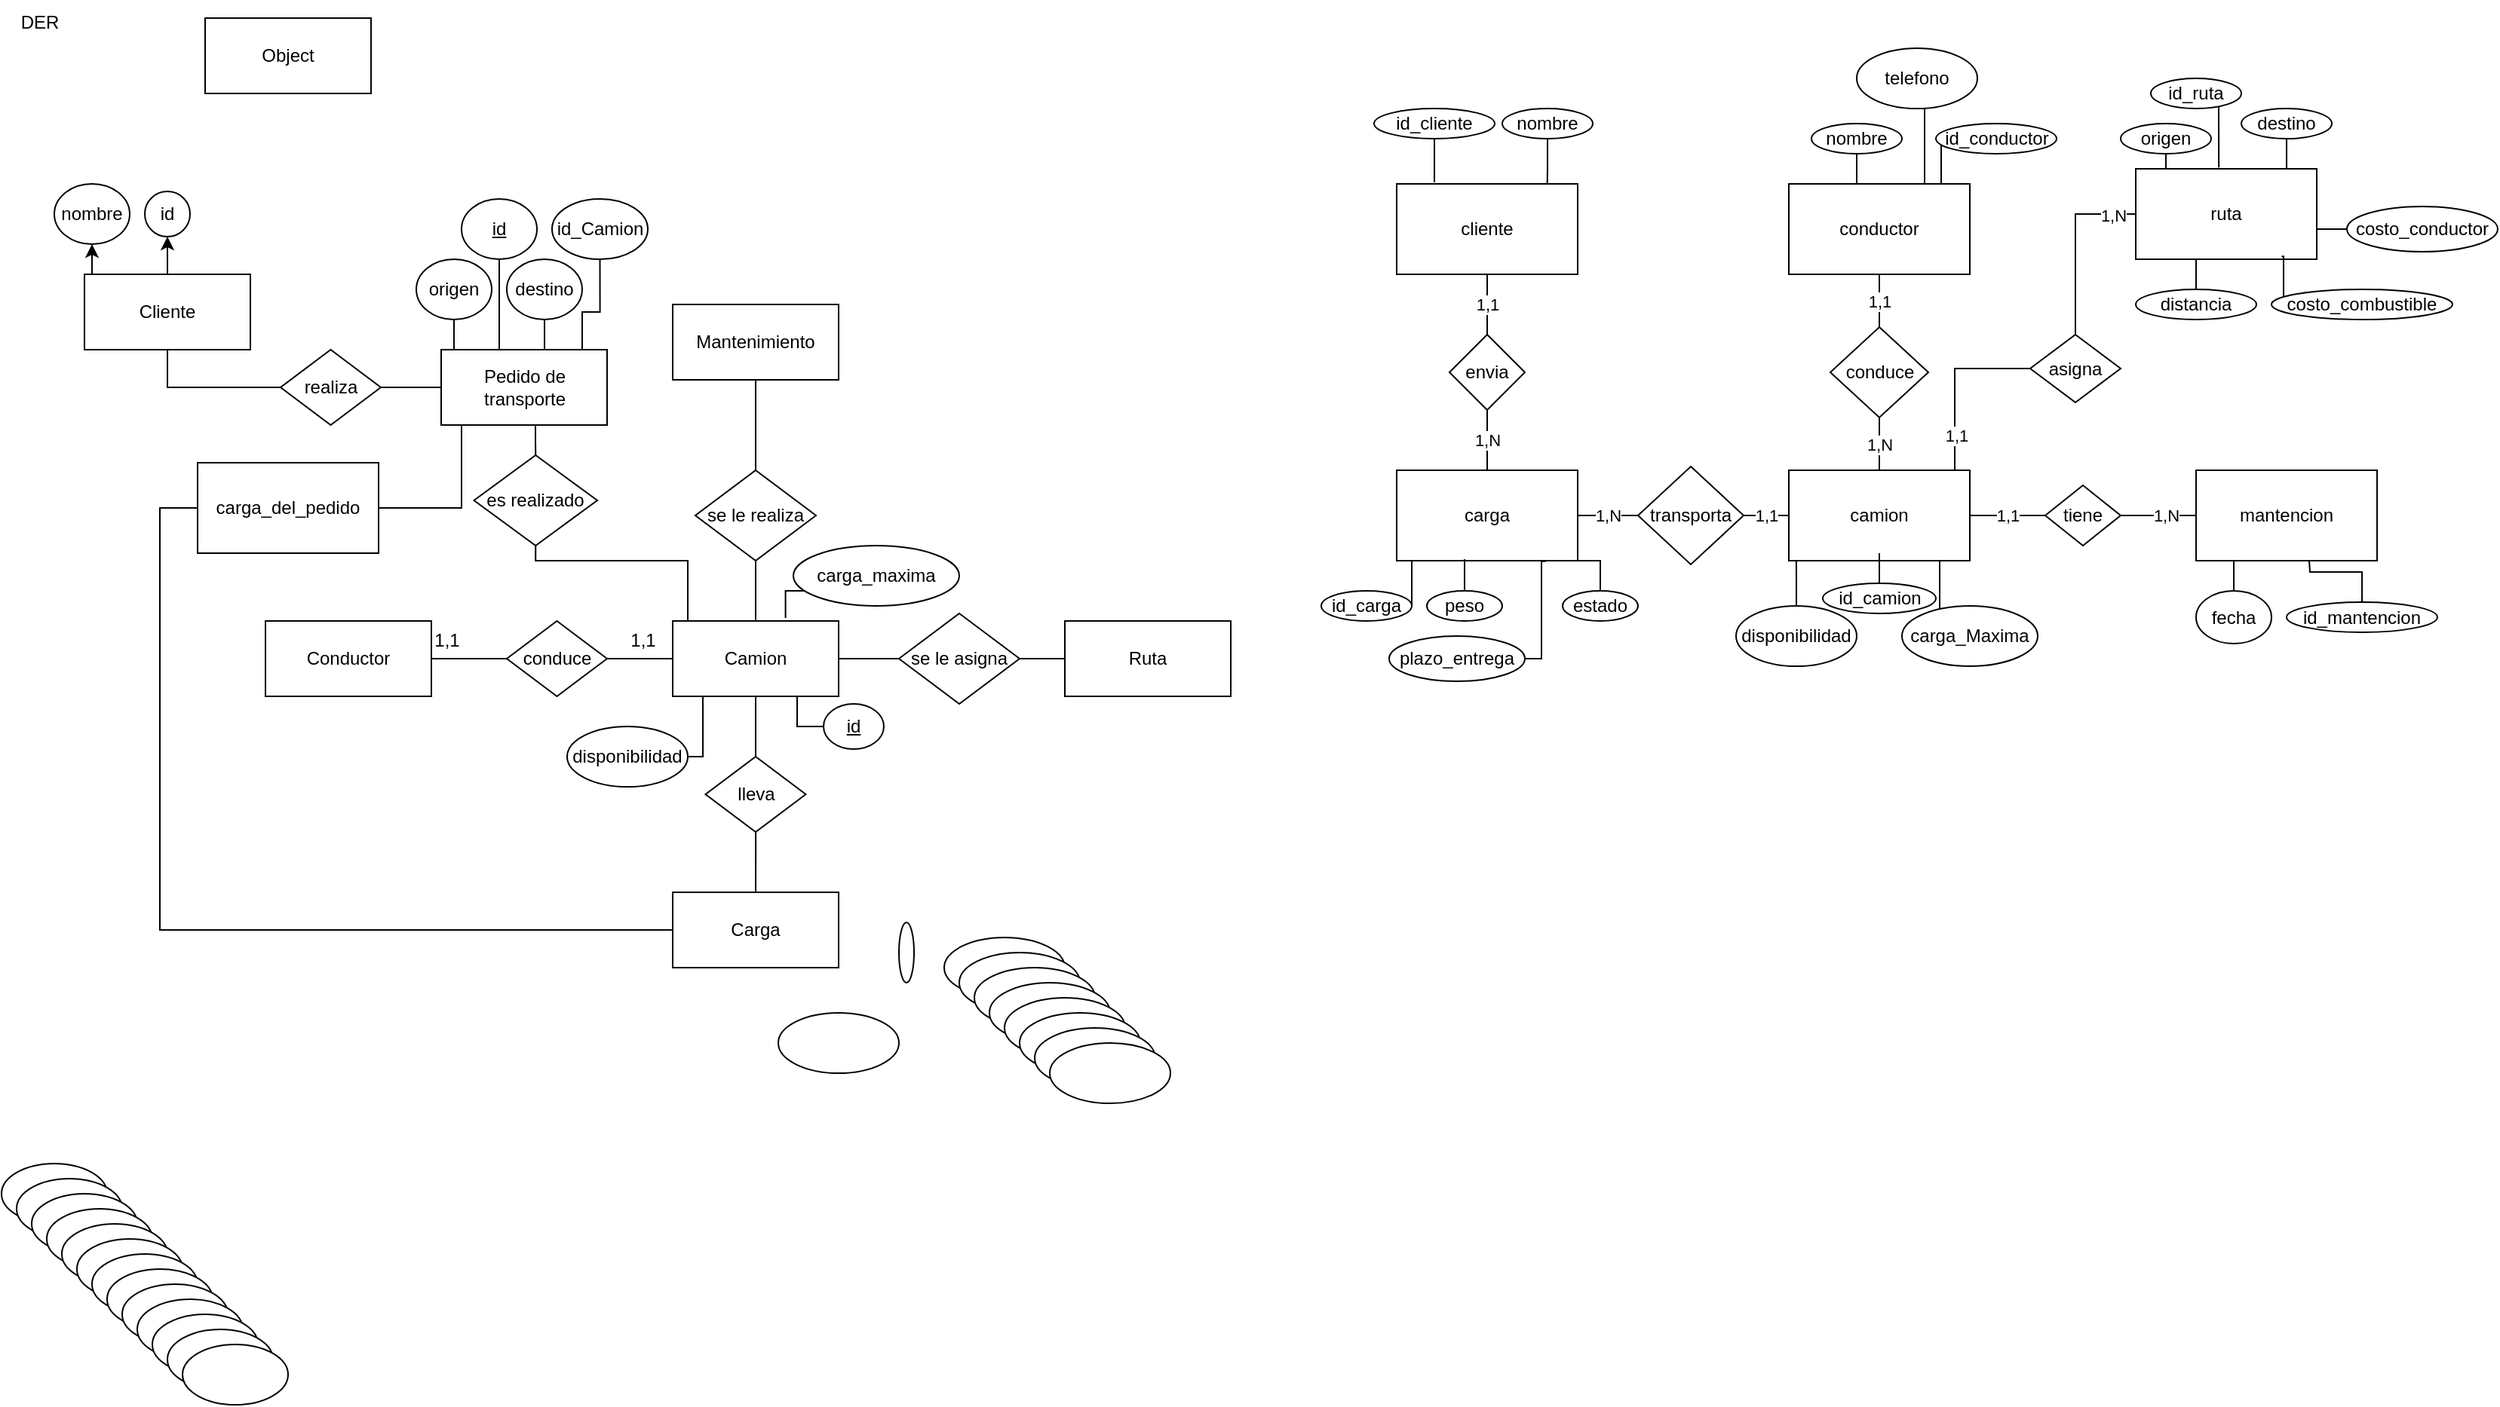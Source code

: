<mxfile version="21.2.3" type="device" pages="2">
  <diagram name="DER" id="ckhmwO_yFgzI3L8v9k4U">
    <mxGraphModel dx="841" dy="468" grid="0" gridSize="10" guides="1" tooltips="1" connect="1" arrows="1" fold="1" page="0" pageScale="1" pageWidth="827" pageHeight="1169" background="none" math="0" shadow="0">
      <root>
        <mxCell id="0" />
        <mxCell id="1" parent="0" />
        <mxCell id="BNZzz1rlV_T0hLlSipQ5-1" value="DER" style="text;html=1;align=center;verticalAlign=middle;resizable=0;points=[];autosize=1;strokeColor=none;fillColor=none;" vertex="1" parent="1">
          <mxGeometry x="25" y="8" width="50" height="30" as="geometry" />
        </mxCell>
        <mxCell id="BNZzz1rlV_T0hLlSipQ5-29" style="edgeStyle=orthogonalEdgeStyle;rounded=0;orthogonalLoop=1;jettySize=auto;html=1;entryX=0;entryY=0.5;entryDx=0;entryDy=0;endArrow=none;endFill=0;" edge="1" parent="1" source="BNZzz1rlV_T0hLlSipQ5-2" target="BNZzz1rlV_T0hLlSipQ5-26">
          <mxGeometry relative="1" as="geometry">
            <Array as="points">
              <mxPoint x="135" y="265" />
            </Array>
          </mxGeometry>
        </mxCell>
        <mxCell id="BNZzz1rlV_T0hLlSipQ5-46" style="edgeStyle=orthogonalEdgeStyle;rounded=0;orthogonalLoop=1;jettySize=auto;html=1;exitX=0;exitY=0;exitDx=0;exitDy=0;entryX=0.5;entryY=1;entryDx=0;entryDy=0;" edge="1" parent="1" source="BNZzz1rlV_T0hLlSipQ5-2" target="BNZzz1rlV_T0hLlSipQ5-44">
          <mxGeometry relative="1" as="geometry" />
        </mxCell>
        <mxCell id="BNZzz1rlV_T0hLlSipQ5-47" style="edgeStyle=orthogonalEdgeStyle;rounded=0;orthogonalLoop=1;jettySize=auto;html=1;entryX=0.5;entryY=1;entryDx=0;entryDy=0;" edge="1" parent="1" source="BNZzz1rlV_T0hLlSipQ5-2" target="BNZzz1rlV_T0hLlSipQ5-45">
          <mxGeometry relative="1" as="geometry" />
        </mxCell>
        <mxCell id="BNZzz1rlV_T0hLlSipQ5-2" value="Cliente" style="html=1;whiteSpace=wrap;" vertex="1" parent="1">
          <mxGeometry x="80" y="190" width="110" height="50" as="geometry" />
        </mxCell>
        <mxCell id="BNZzz1rlV_T0hLlSipQ5-3" value="Object" style="html=1;whiteSpace=wrap;" vertex="1" parent="1">
          <mxGeometry x="160" y="20" width="110" height="50" as="geometry" />
        </mxCell>
        <mxCell id="BNZzz1rlV_T0hLlSipQ5-15" style="edgeStyle=orthogonalEdgeStyle;rounded=0;orthogonalLoop=1;jettySize=auto;html=1;entryX=0.5;entryY=0;entryDx=0;entryDy=0;endArrow=none;endFill=0;" edge="1" parent="1" source="BNZzz1rlV_T0hLlSipQ5-4" target="BNZzz1rlV_T0hLlSipQ5-14">
          <mxGeometry relative="1" as="geometry" />
        </mxCell>
        <mxCell id="BNZzz1rlV_T0hLlSipQ5-18" style="edgeStyle=orthogonalEdgeStyle;rounded=0;orthogonalLoop=1;jettySize=auto;html=1;entryX=0;entryY=0.5;entryDx=0;entryDy=0;endArrow=none;endFill=0;" edge="1" parent="1" source="BNZzz1rlV_T0hLlSipQ5-4" target="BNZzz1rlV_T0hLlSipQ5-17">
          <mxGeometry relative="1" as="geometry" />
        </mxCell>
        <mxCell id="BNZzz1rlV_T0hLlSipQ5-22" style="edgeStyle=orthogonalEdgeStyle;rounded=0;orthogonalLoop=1;jettySize=auto;html=1;endArrow=none;endFill=0;" edge="1" parent="1" source="BNZzz1rlV_T0hLlSipQ5-4" target="BNZzz1rlV_T0hLlSipQ5-20">
          <mxGeometry relative="1" as="geometry" />
        </mxCell>
        <mxCell id="BNZzz1rlV_T0hLlSipQ5-4" value="Camion" style="html=1;whiteSpace=wrap;" vertex="1" parent="1">
          <mxGeometry x="470" y="420" width="110" height="50" as="geometry" />
        </mxCell>
        <mxCell id="BNZzz1rlV_T0hLlSipQ5-5" value="Carga" style="html=1;whiteSpace=wrap;" vertex="1" parent="1">
          <mxGeometry x="470" y="600" width="110" height="50" as="geometry" />
        </mxCell>
        <mxCell id="BNZzz1rlV_T0hLlSipQ5-12" style="edgeStyle=orthogonalEdgeStyle;rounded=0;orthogonalLoop=1;jettySize=auto;html=1;entryX=0;entryY=0.5;entryDx=0;entryDy=0;endArrow=none;endFill=0;" edge="1" parent="1" source="BNZzz1rlV_T0hLlSipQ5-7" target="BNZzz1rlV_T0hLlSipQ5-11">
          <mxGeometry relative="1" as="geometry">
            <mxPoint x="350" y="445" as="targetPoint" />
          </mxGeometry>
        </mxCell>
        <mxCell id="BNZzz1rlV_T0hLlSipQ5-7" value="Conductor" style="html=1;whiteSpace=wrap;" vertex="1" parent="1">
          <mxGeometry x="200" y="420" width="110" height="50" as="geometry" />
        </mxCell>
        <mxCell id="BNZzz1rlV_T0hLlSipQ5-8" value="Ruta" style="html=1;whiteSpace=wrap;" vertex="1" parent="1">
          <mxGeometry x="730" y="420" width="110" height="50" as="geometry" />
        </mxCell>
        <mxCell id="BNZzz1rlV_T0hLlSipQ5-25" value="" style="edgeStyle=orthogonalEdgeStyle;rounded=0;orthogonalLoop=1;jettySize=auto;html=1;endArrow=none;endFill=0;" edge="1" parent="1" source="BNZzz1rlV_T0hLlSipQ5-9" target="BNZzz1rlV_T0hLlSipQ5-20">
          <mxGeometry relative="1" as="geometry" />
        </mxCell>
        <mxCell id="BNZzz1rlV_T0hLlSipQ5-9" value="Mantenimiento" style="html=1;whiteSpace=wrap;" vertex="1" parent="1">
          <mxGeometry x="470" y="210" width="110" height="50" as="geometry" />
        </mxCell>
        <mxCell id="BNZzz1rlV_T0hLlSipQ5-13" style="edgeStyle=orthogonalEdgeStyle;rounded=0;orthogonalLoop=1;jettySize=auto;html=1;entryX=0;entryY=0.5;entryDx=0;entryDy=0;endArrow=none;endFill=0;" edge="1" parent="1" source="BNZzz1rlV_T0hLlSipQ5-11" target="BNZzz1rlV_T0hLlSipQ5-4">
          <mxGeometry relative="1" as="geometry" />
        </mxCell>
        <mxCell id="BNZzz1rlV_T0hLlSipQ5-11" value="conduce" style="rhombus;whiteSpace=wrap;html=1;" vertex="1" parent="1">
          <mxGeometry x="360" y="420" width="66.5" height="50" as="geometry" />
        </mxCell>
        <mxCell id="BNZzz1rlV_T0hLlSipQ5-16" style="edgeStyle=orthogonalEdgeStyle;rounded=0;orthogonalLoop=1;jettySize=auto;html=1;endArrow=none;endFill=0;" edge="1" parent="1" source="BNZzz1rlV_T0hLlSipQ5-14" target="BNZzz1rlV_T0hLlSipQ5-5">
          <mxGeometry relative="1" as="geometry" />
        </mxCell>
        <mxCell id="BNZzz1rlV_T0hLlSipQ5-14" value="lleva" style="rhombus;whiteSpace=wrap;html=1;" vertex="1" parent="1">
          <mxGeometry x="491.75" y="510" width="66.5" height="50" as="geometry" />
        </mxCell>
        <mxCell id="BNZzz1rlV_T0hLlSipQ5-19" style="edgeStyle=orthogonalEdgeStyle;rounded=0;orthogonalLoop=1;jettySize=auto;html=1;entryX=0;entryY=0.5;entryDx=0;entryDy=0;endArrow=none;endFill=0;" edge="1" parent="1" source="BNZzz1rlV_T0hLlSipQ5-17" target="BNZzz1rlV_T0hLlSipQ5-8">
          <mxGeometry relative="1" as="geometry" />
        </mxCell>
        <mxCell id="BNZzz1rlV_T0hLlSipQ5-17" value="se le asigna" style="rhombus;whiteSpace=wrap;html=1;" vertex="1" parent="1">
          <mxGeometry x="620" y="415" width="80" height="60" as="geometry" />
        </mxCell>
        <mxCell id="BNZzz1rlV_T0hLlSipQ5-20" value="se le realiza" style="rhombus;whiteSpace=wrap;html=1;" vertex="1" parent="1">
          <mxGeometry x="485" y="320" width="80" height="60" as="geometry" />
        </mxCell>
        <mxCell id="BNZzz1rlV_T0hLlSipQ5-30" style="edgeStyle=orthogonalEdgeStyle;rounded=0;orthogonalLoop=1;jettySize=auto;html=1;entryX=0.5;entryY=0;entryDx=0;entryDy=0;endArrow=none;endFill=0;" edge="1" parent="1" source="BNZzz1rlV_T0hLlSipQ5-26" target="BNZzz1rlV_T0hLlSipQ5-27">
          <mxGeometry relative="1" as="geometry">
            <Array as="points">
              <mxPoint x="372" y="265" />
            </Array>
          </mxGeometry>
        </mxCell>
        <mxCell id="BNZzz1rlV_T0hLlSipQ5-26" value="realiza" style="rhombus;whiteSpace=wrap;html=1;" vertex="1" parent="1">
          <mxGeometry x="210" y="240" width="66.5" height="50" as="geometry" />
        </mxCell>
        <mxCell id="BNZzz1rlV_T0hLlSipQ5-33" style="edgeStyle=orthogonalEdgeStyle;rounded=0;orthogonalLoop=1;jettySize=auto;html=1;entryX=0.5;entryY=0;entryDx=0;entryDy=0;endArrow=none;endFill=0;" edge="1" parent="1" source="BNZzz1rlV_T0hLlSipQ5-27" target="BNZzz1rlV_T0hLlSipQ5-31">
          <mxGeometry relative="1" as="geometry">
            <Array as="points">
              <mxPoint x="379" y="300" />
              <mxPoint x="379" y="300" />
            </Array>
          </mxGeometry>
        </mxCell>
        <mxCell id="BNZzz1rlV_T0hLlSipQ5-37" style="edgeStyle=orthogonalEdgeStyle;rounded=0;orthogonalLoop=1;jettySize=auto;html=1;exitX=0.25;exitY=0;exitDx=0;exitDy=0;entryX=0.5;entryY=1;entryDx=0;entryDy=0;endArrow=none;endFill=0;" edge="1" parent="1" source="BNZzz1rlV_T0hLlSipQ5-27" target="BNZzz1rlV_T0hLlSipQ5-36">
          <mxGeometry relative="1" as="geometry" />
        </mxCell>
        <mxCell id="BNZzz1rlV_T0hLlSipQ5-39" style="edgeStyle=orthogonalEdgeStyle;rounded=0;orthogonalLoop=1;jettySize=auto;html=1;exitX=0.25;exitY=0;exitDx=0;exitDy=0;entryX=0.5;entryY=1;entryDx=0;entryDy=0;endArrow=none;endFill=0;" edge="1" parent="1" source="BNZzz1rlV_T0hLlSipQ5-27" target="BNZzz1rlV_T0hLlSipQ5-38">
          <mxGeometry relative="1" as="geometry">
            <Array as="points">
              <mxPoint x="385" y="240" />
            </Array>
          </mxGeometry>
        </mxCell>
        <mxCell id="BNZzz1rlV_T0hLlSipQ5-41" style="edgeStyle=orthogonalEdgeStyle;rounded=0;orthogonalLoop=1;jettySize=auto;html=1;exitX=0.25;exitY=0;exitDx=0;exitDy=0;entryX=0.5;entryY=1;entryDx=0;entryDy=0;endArrow=none;endFill=0;" edge="1" parent="1" source="BNZzz1rlV_T0hLlSipQ5-27" target="BNZzz1rlV_T0hLlSipQ5-40">
          <mxGeometry relative="1" as="geometry">
            <Array as="points">
              <mxPoint x="355" y="240" />
            </Array>
          </mxGeometry>
        </mxCell>
        <mxCell id="BNZzz1rlV_T0hLlSipQ5-43" style="edgeStyle=orthogonalEdgeStyle;rounded=0;orthogonalLoop=1;jettySize=auto;html=1;exitX=0.75;exitY=0;exitDx=0;exitDy=0;entryX=0.5;entryY=1;entryDx=0;entryDy=0;endArrow=none;endFill=0;" edge="1" parent="1" source="BNZzz1rlV_T0hLlSipQ5-27" target="BNZzz1rlV_T0hLlSipQ5-42">
          <mxGeometry relative="1" as="geometry">
            <Array as="points">
              <mxPoint x="410" y="240" />
              <mxPoint x="410" y="215" />
              <mxPoint x="422" y="215" />
            </Array>
          </mxGeometry>
        </mxCell>
        <mxCell id="BNZzz1rlV_T0hLlSipQ5-27" value="Pedido de transporte" style="html=1;whiteSpace=wrap;" vertex="1" parent="1">
          <mxGeometry x="316.5" y="240" width="110" height="50" as="geometry" />
        </mxCell>
        <mxCell id="BNZzz1rlV_T0hLlSipQ5-32" style="edgeStyle=orthogonalEdgeStyle;rounded=0;orthogonalLoop=1;jettySize=auto;html=1;exitX=0.5;exitY=1;exitDx=0;exitDy=0;endArrow=none;endFill=0;" edge="1" parent="1" source="BNZzz1rlV_T0hLlSipQ5-31">
          <mxGeometry relative="1" as="geometry">
            <mxPoint x="480" y="420" as="targetPoint" />
            <Array as="points">
              <mxPoint x="379" y="380" />
              <mxPoint x="480" y="380" />
            </Array>
          </mxGeometry>
        </mxCell>
        <mxCell id="BNZzz1rlV_T0hLlSipQ5-31" value="es realizado" style="rhombus;whiteSpace=wrap;html=1;" vertex="1" parent="1">
          <mxGeometry x="338.25" y="310" width="81.75" height="60" as="geometry" />
        </mxCell>
        <mxCell id="BNZzz1rlV_T0hLlSipQ5-36" value="origen" style="ellipse;whiteSpace=wrap;html=1;" vertex="1" parent="1">
          <mxGeometry x="300" y="180" width="50" height="40" as="geometry" />
        </mxCell>
        <mxCell id="BNZzz1rlV_T0hLlSipQ5-38" value="destino" style="ellipse;whiteSpace=wrap;html=1;" vertex="1" parent="1">
          <mxGeometry x="360" y="180" width="50" height="40" as="geometry" />
        </mxCell>
        <mxCell id="BNZzz1rlV_T0hLlSipQ5-40" value="&lt;u&gt;id&lt;/u&gt;" style="ellipse;whiteSpace=wrap;html=1;" vertex="1" parent="1">
          <mxGeometry x="330" y="140" width="50" height="40" as="geometry" />
        </mxCell>
        <mxCell id="BNZzz1rlV_T0hLlSipQ5-42" value="id_Camion" style="ellipse;whiteSpace=wrap;html=1;" vertex="1" parent="1">
          <mxGeometry x="390" y="140" width="63.5" height="40" as="geometry" />
        </mxCell>
        <mxCell id="BNZzz1rlV_T0hLlSipQ5-44" value="nombre" style="ellipse;whiteSpace=wrap;html=1;" vertex="1" parent="1">
          <mxGeometry x="60" y="130" width="50" height="40" as="geometry" />
        </mxCell>
        <mxCell id="BNZzz1rlV_T0hLlSipQ5-45" value="id" style="ellipse;whiteSpace=wrap;html=1;" vertex="1" parent="1">
          <mxGeometry x="120" y="135" width="30" height="30" as="geometry" />
        </mxCell>
        <mxCell id="BNZzz1rlV_T0hLlSipQ5-52" style="edgeStyle=orthogonalEdgeStyle;rounded=0;orthogonalLoop=1;jettySize=auto;html=1;entryX=0.68;entryY=-0.04;entryDx=0;entryDy=0;entryPerimeter=0;endArrow=none;endFill=0;" edge="1" parent="1" source="BNZzz1rlV_T0hLlSipQ5-48" target="BNZzz1rlV_T0hLlSipQ5-4">
          <mxGeometry relative="1" as="geometry">
            <Array as="points">
              <mxPoint x="545" y="400" />
            </Array>
          </mxGeometry>
        </mxCell>
        <mxCell id="BNZzz1rlV_T0hLlSipQ5-48" value="carga_maxima" style="ellipse;whiteSpace=wrap;html=1;" vertex="1" parent="1">
          <mxGeometry x="550" y="370" width="110" height="40" as="geometry" />
        </mxCell>
        <mxCell id="BNZzz1rlV_T0hLlSipQ5-51" style="edgeStyle=orthogonalEdgeStyle;rounded=0;orthogonalLoop=1;jettySize=auto;html=1;exitX=0;exitY=0.5;exitDx=0;exitDy=0;entryX=0.75;entryY=1;entryDx=0;entryDy=0;endArrow=none;endFill=0;" edge="1" parent="1" source="BNZzz1rlV_T0hLlSipQ5-50" target="BNZzz1rlV_T0hLlSipQ5-4">
          <mxGeometry relative="1" as="geometry" />
        </mxCell>
        <mxCell id="BNZzz1rlV_T0hLlSipQ5-50" value="&lt;u&gt;id&lt;/u&gt;" style="ellipse;whiteSpace=wrap;html=1;" vertex="1" parent="1">
          <mxGeometry x="570" y="475" width="40" height="30" as="geometry" />
        </mxCell>
        <mxCell id="BNZzz1rlV_T0hLlSipQ5-76" style="edgeStyle=orthogonalEdgeStyle;rounded=0;orthogonalLoop=1;jettySize=auto;html=1;entryX=0.092;entryY=1;entryDx=0;entryDy=0;entryPerimeter=0;endArrow=none;endFill=0;" edge="1" parent="1" source="BNZzz1rlV_T0hLlSipQ5-53" target="BNZzz1rlV_T0hLlSipQ5-4">
          <mxGeometry relative="1" as="geometry">
            <Array as="points">
              <mxPoint x="490" y="510" />
              <mxPoint x="490" y="470" />
            </Array>
          </mxGeometry>
        </mxCell>
        <mxCell id="BNZzz1rlV_T0hLlSipQ5-53" value="disponibilidad" style="ellipse;whiteSpace=wrap;html=1;" vertex="1" parent="1">
          <mxGeometry x="400" y="490" width="80" height="40" as="geometry" />
        </mxCell>
        <mxCell id="BNZzz1rlV_T0hLlSipQ5-63" value="" style="ellipse;whiteSpace=wrap;html=1;" vertex="1" parent="1">
          <mxGeometry x="25" y="780" width="70" height="40" as="geometry" />
        </mxCell>
        <mxCell id="BNZzz1rlV_T0hLlSipQ5-64" value="" style="ellipse;whiteSpace=wrap;html=1;" vertex="1" parent="1">
          <mxGeometry x="35" y="790" width="70" height="40" as="geometry" />
        </mxCell>
        <mxCell id="BNZzz1rlV_T0hLlSipQ5-65" value="" style="ellipse;whiteSpace=wrap;html=1;" vertex="1" parent="1">
          <mxGeometry x="45" y="800" width="70" height="40" as="geometry" />
        </mxCell>
        <mxCell id="BNZzz1rlV_T0hLlSipQ5-66" value="" style="ellipse;whiteSpace=wrap;html=1;" vertex="1" parent="1">
          <mxGeometry x="55" y="810" width="70" height="40" as="geometry" />
        </mxCell>
        <mxCell id="BNZzz1rlV_T0hLlSipQ5-67" value="" style="ellipse;whiteSpace=wrap;html=1;" vertex="1" parent="1">
          <mxGeometry x="65" y="820" width="70" height="40" as="geometry" />
        </mxCell>
        <mxCell id="BNZzz1rlV_T0hLlSipQ5-68" value="" style="ellipse;whiteSpace=wrap;html=1;" vertex="1" parent="1">
          <mxGeometry x="75" y="830" width="70" height="40" as="geometry" />
        </mxCell>
        <mxCell id="BNZzz1rlV_T0hLlSipQ5-69" value="" style="ellipse;whiteSpace=wrap;html=1;" vertex="1" parent="1">
          <mxGeometry x="85" y="840" width="70" height="40" as="geometry" />
        </mxCell>
        <mxCell id="BNZzz1rlV_T0hLlSipQ5-70" value="" style="ellipse;whiteSpace=wrap;html=1;" vertex="1" parent="1">
          <mxGeometry x="95" y="850" width="70" height="40" as="geometry" />
        </mxCell>
        <mxCell id="BNZzz1rlV_T0hLlSipQ5-71" value="" style="ellipse;whiteSpace=wrap;html=1;" vertex="1" parent="1">
          <mxGeometry x="105" y="860" width="70" height="40" as="geometry" />
        </mxCell>
        <mxCell id="BNZzz1rlV_T0hLlSipQ5-72" value="" style="ellipse;whiteSpace=wrap;html=1;" vertex="1" parent="1">
          <mxGeometry x="115" y="870" width="70" height="40" as="geometry" />
        </mxCell>
        <mxCell id="BNZzz1rlV_T0hLlSipQ5-73" value="" style="ellipse;whiteSpace=wrap;html=1;" vertex="1" parent="1">
          <mxGeometry x="125" y="880" width="70" height="40" as="geometry" />
        </mxCell>
        <mxCell id="BNZzz1rlV_T0hLlSipQ5-74" value="" style="ellipse;whiteSpace=wrap;html=1;" vertex="1" parent="1">
          <mxGeometry x="135" y="890" width="70" height="40" as="geometry" />
        </mxCell>
        <mxCell id="BNZzz1rlV_T0hLlSipQ5-75" value="" style="ellipse;whiteSpace=wrap;html=1;" vertex="1" parent="1">
          <mxGeometry x="145" y="900" width="70" height="40" as="geometry" />
        </mxCell>
        <mxCell id="BNZzz1rlV_T0hLlSipQ5-78" style="edgeStyle=orthogonalEdgeStyle;rounded=0;orthogonalLoop=1;jettySize=auto;html=1;entryX=0;entryY=0.5;entryDx=0;entryDy=0;endArrow=none;endFill=0;" edge="1" parent="1" source="BNZzz1rlV_T0hLlSipQ5-77" target="BNZzz1rlV_T0hLlSipQ5-5">
          <mxGeometry relative="1" as="geometry">
            <Array as="points">
              <mxPoint x="130" y="345" />
              <mxPoint x="130" y="625" />
            </Array>
          </mxGeometry>
        </mxCell>
        <mxCell id="BNZzz1rlV_T0hLlSipQ5-80" style="edgeStyle=orthogonalEdgeStyle;rounded=0;orthogonalLoop=1;jettySize=auto;html=1;endArrow=none;endFill=0;" edge="1" parent="1" source="BNZzz1rlV_T0hLlSipQ5-77" target="BNZzz1rlV_T0hLlSipQ5-27">
          <mxGeometry relative="1" as="geometry">
            <Array as="points">
              <mxPoint x="330" y="345" />
            </Array>
          </mxGeometry>
        </mxCell>
        <mxCell id="BNZzz1rlV_T0hLlSipQ5-77" value="carga_del_pedido" style="whiteSpace=wrap;html=1;" vertex="1" parent="1">
          <mxGeometry x="155" y="315" width="120" height="60" as="geometry" />
        </mxCell>
        <mxCell id="BNZzz1rlV_T0hLlSipQ5-81" value="1,1" style="text;html=1;align=center;verticalAlign=middle;resizable=0;points=[];autosize=1;strokeColor=none;fillColor=none;" vertex="1" parent="1">
          <mxGeometry x="300" y="418" width="40" height="30" as="geometry" />
        </mxCell>
        <mxCell id="BNZzz1rlV_T0hLlSipQ5-82" value="1,1" style="text;html=1;align=center;verticalAlign=middle;resizable=0;points=[];autosize=1;strokeColor=none;fillColor=none;" vertex="1" parent="1">
          <mxGeometry x="430" y="418" width="40" height="30" as="geometry" />
        </mxCell>
        <mxCell id="BNZzz1rlV_T0hLlSipQ5-93" value="1,1" style="edgeStyle=orthogonalEdgeStyle;rounded=0;orthogonalLoop=1;jettySize=auto;html=1;entryX=0.5;entryY=0;entryDx=0;entryDy=0;endArrow=none;endFill=0;" edge="1" parent="1" source="BNZzz1rlV_T0hLlSipQ5-83" target="BNZzz1rlV_T0hLlSipQ5-92">
          <mxGeometry relative="1" as="geometry" />
        </mxCell>
        <mxCell id="BNZzz1rlV_T0hLlSipQ5-83" value="cliente" style="whiteSpace=wrap;html=1;" vertex="1" parent="1">
          <mxGeometry x="950" y="130" width="120" height="60" as="geometry" />
        </mxCell>
        <mxCell id="BNZzz1rlV_T0hLlSipQ5-94" value="1,N" style="edgeStyle=orthogonalEdgeStyle;rounded=0;orthogonalLoop=1;jettySize=auto;html=1;endArrow=none;endFill=0;" edge="1" parent="1" source="BNZzz1rlV_T0hLlSipQ5-84" target="BNZzz1rlV_T0hLlSipQ5-92">
          <mxGeometry relative="1" as="geometry">
            <Array as="points">
              <mxPoint x="1010" y="310" />
              <mxPoint x="1010" y="310" />
            </Array>
          </mxGeometry>
        </mxCell>
        <mxCell id="BNZzz1rlV_T0hLlSipQ5-112" value="1,N" style="edgeStyle=orthogonalEdgeStyle;rounded=0;orthogonalLoop=1;jettySize=auto;html=1;entryX=0;entryY=0.5;entryDx=0;entryDy=0;endArrow=none;endFill=0;" edge="1" parent="1" source="BNZzz1rlV_T0hLlSipQ5-84" target="BNZzz1rlV_T0hLlSipQ5-110">
          <mxGeometry relative="1" as="geometry" />
        </mxCell>
        <mxCell id="6EVmqp9yAp4Sq5_GeR_r-2" style="edgeStyle=orthogonalEdgeStyle;rounded=0;orthogonalLoop=1;jettySize=auto;html=1;exitX=1;exitY=1;exitDx=0;exitDy=0;entryX=0.5;entryY=0;entryDx=0;entryDy=0;endArrow=none;endFill=0;" edge="1" parent="1" source="BNZzz1rlV_T0hLlSipQ5-84" target="6EVmqp9yAp4Sq5_GeR_r-1">
          <mxGeometry relative="1" as="geometry" />
        </mxCell>
        <mxCell id="BNZzz1rlV_T0hLlSipQ5-84" value="carga" style="whiteSpace=wrap;html=1;" vertex="1" parent="1">
          <mxGeometry x="950" y="320" width="120" height="60" as="geometry" />
        </mxCell>
        <mxCell id="BNZzz1rlV_T0hLlSipQ5-100" value="1,N" style="edgeStyle=orthogonalEdgeStyle;rounded=0;orthogonalLoop=1;jettySize=auto;html=1;endArrow=none;endFill=0;" edge="1" parent="1" source="BNZzz1rlV_T0hLlSipQ5-85" target="BNZzz1rlV_T0hLlSipQ5-98">
          <mxGeometry relative="1" as="geometry" />
        </mxCell>
        <mxCell id="BNZzz1rlV_T0hLlSipQ5-102" value="1,1" style="edgeStyle=orthogonalEdgeStyle;rounded=0;orthogonalLoop=1;jettySize=auto;html=1;entryX=0;entryY=0.5;entryDx=0;entryDy=0;endArrow=none;endFill=0;" edge="1" parent="1" source="BNZzz1rlV_T0hLlSipQ5-85" target="BNZzz1rlV_T0hLlSipQ5-101">
          <mxGeometry relative="1" as="geometry" />
        </mxCell>
        <mxCell id="BNZzz1rlV_T0hLlSipQ5-108" style="edgeStyle=orthogonalEdgeStyle;rounded=0;orthogonalLoop=1;jettySize=auto;html=1;exitX=1;exitY=0;exitDx=0;exitDy=0;entryX=0;entryY=0.5;entryDx=0;entryDy=0;endArrow=none;endFill=0;" edge="1" parent="1" source="BNZzz1rlV_T0hLlSipQ5-85" target="BNZzz1rlV_T0hLlSipQ5-107">
          <mxGeometry relative="1" as="geometry">
            <Array as="points">
              <mxPoint x="1320" y="320" />
              <mxPoint x="1320" y="253" />
            </Array>
          </mxGeometry>
        </mxCell>
        <mxCell id="ED75kGVRMtymTF9W4C5z-3" value="1,1" style="edgeLabel;html=1;align=center;verticalAlign=middle;resizable=0;points=[];" vertex="1" connectable="0" parent="BNZzz1rlV_T0hLlSipQ5-108">
          <mxGeometry x="-0.473" y="-1" relative="1" as="geometry">
            <mxPoint as="offset" />
          </mxGeometry>
        </mxCell>
        <mxCell id="BNZzz1rlV_T0hLlSipQ5-111" value="1,1" style="edgeStyle=orthogonalEdgeStyle;rounded=0;orthogonalLoop=1;jettySize=auto;html=1;endArrow=none;endFill=0;" edge="1" parent="1" source="BNZzz1rlV_T0hLlSipQ5-85" target="BNZzz1rlV_T0hLlSipQ5-110">
          <mxGeometry relative="1" as="geometry" />
        </mxCell>
        <mxCell id="BNZzz1rlV_T0hLlSipQ5-85" value="camion" style="whiteSpace=wrap;html=1;" vertex="1" parent="1">
          <mxGeometry x="1210" y="320" width="120" height="60" as="geometry" />
        </mxCell>
        <mxCell id="BNZzz1rlV_T0hLlSipQ5-99" value="1,1" style="edgeStyle=orthogonalEdgeStyle;rounded=0;orthogonalLoop=1;jettySize=auto;html=1;entryX=0.5;entryY=0;entryDx=0;entryDy=0;endArrow=none;endFill=0;" edge="1" parent="1" source="BNZzz1rlV_T0hLlSipQ5-87" target="BNZzz1rlV_T0hLlSipQ5-98">
          <mxGeometry relative="1" as="geometry" />
        </mxCell>
        <mxCell id="BNZzz1rlV_T0hLlSipQ5-87" value="conductor" style="whiteSpace=wrap;html=1;" vertex="1" parent="1">
          <mxGeometry x="1210" y="130" width="120" height="60" as="geometry" />
        </mxCell>
        <mxCell id="BNZzz1rlV_T0hLlSipQ5-103" style="edgeStyle=orthogonalEdgeStyle;rounded=0;orthogonalLoop=1;jettySize=auto;html=1;entryX=1;entryY=0.5;entryDx=0;entryDy=0;endArrow=none;endFill=0;" edge="1" parent="1" source="BNZzz1rlV_T0hLlSipQ5-89" target="BNZzz1rlV_T0hLlSipQ5-101">
          <mxGeometry relative="1" as="geometry" />
        </mxCell>
        <mxCell id="ED75kGVRMtymTF9W4C5z-4" value="1,N" style="edgeLabel;html=1;align=center;verticalAlign=middle;resizable=0;points=[];" vertex="1" connectable="0" parent="BNZzz1rlV_T0hLlSipQ5-103">
          <mxGeometry x="-0.242" y="-3" relative="1" as="geometry">
            <mxPoint x="-1" y="3" as="offset" />
          </mxGeometry>
        </mxCell>
        <mxCell id="BNZzz1rlV_T0hLlSipQ5-89" value="mantencion" style="whiteSpace=wrap;html=1;" vertex="1" parent="1">
          <mxGeometry x="1480" y="320" width="120" height="60" as="geometry" />
        </mxCell>
        <mxCell id="BNZzz1rlV_T0hLlSipQ5-109" style="edgeStyle=orthogonalEdgeStyle;rounded=0;orthogonalLoop=1;jettySize=auto;html=1;entryX=0.5;entryY=0;entryDx=0;entryDy=0;endArrow=none;endFill=0;" edge="1" parent="1" source="BNZzz1rlV_T0hLlSipQ5-90" target="BNZzz1rlV_T0hLlSipQ5-107">
          <mxGeometry relative="1" as="geometry" />
        </mxCell>
        <mxCell id="ED75kGVRMtymTF9W4C5z-2" value="1,N" style="edgeLabel;html=1;align=center;verticalAlign=middle;resizable=0;points=[];" vertex="1" connectable="0" parent="BNZzz1rlV_T0hLlSipQ5-109">
          <mxGeometry x="-0.747" y="1" relative="1" as="geometry">
            <mxPoint as="offset" />
          </mxGeometry>
        </mxCell>
        <mxCell id="BNZzz1rlV_T0hLlSipQ5-90" value="ruta" style="whiteSpace=wrap;html=1;" vertex="1" parent="1">
          <mxGeometry x="1440" y="120" width="120" height="60" as="geometry" />
        </mxCell>
        <mxCell id="BNZzz1rlV_T0hLlSipQ5-92" value="envia" style="rhombus;whiteSpace=wrap;html=1;" vertex="1" parent="1">
          <mxGeometry x="985" y="230" width="50" height="50" as="geometry" />
        </mxCell>
        <mxCell id="BNZzz1rlV_T0hLlSipQ5-160" style="edgeStyle=orthogonalEdgeStyle;rounded=0;orthogonalLoop=1;jettySize=auto;html=1;endArrow=none;endFill=0;entryX=1;entryY=1;entryDx=0;entryDy=0;" edge="1" parent="1" source="BNZzz1rlV_T0hLlSipQ5-96" target="BNZzz1rlV_T0hLlSipQ5-85">
          <mxGeometry relative="1" as="geometry">
            <mxPoint x="1360" y="370" as="targetPoint" />
            <Array as="points">
              <mxPoint x="1310" y="380" />
            </Array>
          </mxGeometry>
        </mxCell>
        <mxCell id="BNZzz1rlV_T0hLlSipQ5-96" value="carga_Maxima" style="ellipse;whiteSpace=wrap;html=1;" vertex="1" parent="1">
          <mxGeometry x="1285" y="410" width="90" height="40" as="geometry" />
        </mxCell>
        <mxCell id="BNZzz1rlV_T0hLlSipQ5-98" value="conduce" style="rhombus;whiteSpace=wrap;html=1;" vertex="1" parent="1">
          <mxGeometry x="1237.5" y="225" width="65" height="60" as="geometry" />
        </mxCell>
        <mxCell id="BNZzz1rlV_T0hLlSipQ5-101" value="tiene" style="rhombus;whiteSpace=wrap;html=1;" vertex="1" parent="1">
          <mxGeometry x="1380" y="330" width="50" height="40" as="geometry" />
        </mxCell>
        <mxCell id="BNZzz1rlV_T0hLlSipQ5-157" style="edgeStyle=orthogonalEdgeStyle;rounded=0;orthogonalLoop=1;jettySize=auto;html=1;entryX=0.041;entryY=0.995;entryDx=0;entryDy=0;entryPerimeter=0;endArrow=none;endFill=0;" edge="1" parent="1" source="BNZzz1rlV_T0hLlSipQ5-105" target="BNZzz1rlV_T0hLlSipQ5-85">
          <mxGeometry relative="1" as="geometry" />
        </mxCell>
        <mxCell id="BNZzz1rlV_T0hLlSipQ5-105" value="disponibilidad" style="ellipse;whiteSpace=wrap;html=1;" vertex="1" parent="1">
          <mxGeometry x="1175" y="410" width="80" height="40" as="geometry" />
        </mxCell>
        <mxCell id="BNZzz1rlV_T0hLlSipQ5-161" style="edgeStyle=orthogonalEdgeStyle;rounded=0;orthogonalLoop=1;jettySize=auto;html=1;entryX=0.202;entryY=1.01;entryDx=0;entryDy=0;entryPerimeter=0;endArrow=none;endFill=0;" edge="1" parent="1" source="BNZzz1rlV_T0hLlSipQ5-106" target="BNZzz1rlV_T0hLlSipQ5-89">
          <mxGeometry relative="1" as="geometry" />
        </mxCell>
        <mxCell id="BNZzz1rlV_T0hLlSipQ5-106" value="fecha" style="ellipse;whiteSpace=wrap;html=1;" vertex="1" parent="1">
          <mxGeometry x="1480" y="400" width="50" height="35" as="geometry" />
        </mxCell>
        <mxCell id="BNZzz1rlV_T0hLlSipQ5-107" value="asigna" style="rhombus;whiteSpace=wrap;html=1;" vertex="1" parent="1">
          <mxGeometry x="1370" y="230" width="60" height="45" as="geometry" />
        </mxCell>
        <mxCell id="BNZzz1rlV_T0hLlSipQ5-110" value="transporta" style="rhombus;whiteSpace=wrap;html=1;" vertex="1" parent="1">
          <mxGeometry x="1110" y="317.5" width="70" height="65" as="geometry" />
        </mxCell>
        <mxCell id="BNZzz1rlV_T0hLlSipQ5-114" value="" style="ellipse;whiteSpace=wrap;html=1;" vertex="1" parent="1">
          <mxGeometry x="540" y="680" width="80" height="40" as="geometry" />
        </mxCell>
        <mxCell id="BNZzz1rlV_T0hLlSipQ5-115" value="" style="ellipse;whiteSpace=wrap;html=1;" vertex="1" parent="1">
          <mxGeometry x="620" y="620" width="10" height="40" as="geometry" />
        </mxCell>
        <mxCell id="BNZzz1rlV_T0hLlSipQ5-117" value="" style="ellipse;whiteSpace=wrap;html=1;" vertex="1" parent="1">
          <mxGeometry x="650" y="630" width="80" height="40" as="geometry" />
        </mxCell>
        <mxCell id="BNZzz1rlV_T0hLlSipQ5-118" value="" style="ellipse;whiteSpace=wrap;html=1;" vertex="1" parent="1">
          <mxGeometry x="660" y="640" width="80" height="40" as="geometry" />
        </mxCell>
        <mxCell id="BNZzz1rlV_T0hLlSipQ5-119" value="" style="ellipse;whiteSpace=wrap;html=1;" vertex="1" parent="1">
          <mxGeometry x="670" y="650" width="80" height="40" as="geometry" />
        </mxCell>
        <mxCell id="BNZzz1rlV_T0hLlSipQ5-120" value="" style="ellipse;whiteSpace=wrap;html=1;" vertex="1" parent="1">
          <mxGeometry x="680" y="660" width="80" height="40" as="geometry" />
        </mxCell>
        <mxCell id="BNZzz1rlV_T0hLlSipQ5-121" value="" style="ellipse;whiteSpace=wrap;html=1;" vertex="1" parent="1">
          <mxGeometry x="690" y="670" width="80" height="40" as="geometry" />
        </mxCell>
        <mxCell id="BNZzz1rlV_T0hLlSipQ5-122" value="" style="ellipse;whiteSpace=wrap;html=1;" vertex="1" parent="1">
          <mxGeometry x="700" y="680" width="80" height="40" as="geometry" />
        </mxCell>
        <mxCell id="BNZzz1rlV_T0hLlSipQ5-123" value="" style="ellipse;whiteSpace=wrap;html=1;" vertex="1" parent="1">
          <mxGeometry x="710" y="690" width="80" height="40" as="geometry" />
        </mxCell>
        <mxCell id="BNZzz1rlV_T0hLlSipQ5-124" value="" style="ellipse;whiteSpace=wrap;html=1;" vertex="1" parent="1">
          <mxGeometry x="720" y="700" width="80" height="40" as="geometry" />
        </mxCell>
        <mxCell id="BNZzz1rlV_T0hLlSipQ5-153" style="edgeStyle=orthogonalEdgeStyle;rounded=0;orthogonalLoop=1;jettySize=auto;html=1;endArrow=none;endFill=0;" edge="1" parent="1" source="BNZzz1rlV_T0hLlSipQ5-126">
          <mxGeometry relative="1" as="geometry">
            <mxPoint x="960" y="380" as="targetPoint" />
            <Array as="points">
              <mxPoint x="960" y="382" />
            </Array>
          </mxGeometry>
        </mxCell>
        <mxCell id="BNZzz1rlV_T0hLlSipQ5-126" value="id_carga" style="ellipse;whiteSpace=wrap;html=1;" vertex="1" parent="1">
          <mxGeometry x="900" y="400" width="60" height="20" as="geometry" />
        </mxCell>
        <mxCell id="BNZzz1rlV_T0hLlSipQ5-165" style="edgeStyle=orthogonalEdgeStyle;rounded=0;orthogonalLoop=1;jettySize=auto;html=1;endArrow=none;endFill=0;" edge="1" parent="1" source="BNZzz1rlV_T0hLlSipQ5-127">
          <mxGeometry relative="1" as="geometry">
            <mxPoint x="1460" y="120" as="targetPoint" />
            <Array as="points">
              <mxPoint x="1460" y="120" />
              <mxPoint x="1460" y="120" />
            </Array>
          </mxGeometry>
        </mxCell>
        <mxCell id="BNZzz1rlV_T0hLlSipQ5-127" value="origen" style="ellipse;whiteSpace=wrap;html=1;" vertex="1" parent="1">
          <mxGeometry x="1430" y="90" width="60" height="20" as="geometry" />
        </mxCell>
        <mxCell id="BNZzz1rlV_T0hLlSipQ5-173" style="edgeStyle=orthogonalEdgeStyle;rounded=0;orthogonalLoop=1;jettySize=auto;html=1;endArrow=none;endFill=0;" edge="1" parent="1" source="BNZzz1rlV_T0hLlSipQ5-128">
          <mxGeometry relative="1" as="geometry">
            <mxPoint x="1540" y="110" as="targetPoint" />
          </mxGeometry>
        </mxCell>
        <mxCell id="BNZzz1rlV_T0hLlSipQ5-128" value="destino" style="ellipse;whiteSpace=wrap;html=1;" vertex="1" parent="1">
          <mxGeometry x="1510" y="80" width="60" height="20" as="geometry" />
        </mxCell>
        <mxCell id="BNZzz1rlV_T0hLlSipQ5-166" style="edgeStyle=orthogonalEdgeStyle;rounded=0;orthogonalLoop=1;jettySize=auto;html=1;entryX=0.459;entryY=-0.014;entryDx=0;entryDy=0;entryPerimeter=0;endArrow=none;endFill=0;" edge="1" parent="1" source="BNZzz1rlV_T0hLlSipQ5-130" target="BNZzz1rlV_T0hLlSipQ5-90">
          <mxGeometry relative="1" as="geometry">
            <Array as="points">
              <mxPoint x="1495" y="89" />
              <mxPoint x="1495" y="89" />
            </Array>
          </mxGeometry>
        </mxCell>
        <mxCell id="BNZzz1rlV_T0hLlSipQ5-130" value="id_ruta" style="ellipse;whiteSpace=wrap;html=1;" vertex="1" parent="1">
          <mxGeometry x="1450" y="60" width="60" height="20" as="geometry" />
        </mxCell>
        <mxCell id="BNZzz1rlV_T0hLlSipQ5-155" style="edgeStyle=orthogonalEdgeStyle;rounded=0;orthogonalLoop=1;jettySize=auto;html=1;endArrow=none;endFill=0;" edge="1" parent="1" source="BNZzz1rlV_T0hLlSipQ5-143">
          <mxGeometry relative="1" as="geometry">
            <mxPoint x="995" y="379" as="targetPoint" />
            <Array as="points">
              <mxPoint x="995" y="379" />
            </Array>
          </mxGeometry>
        </mxCell>
        <mxCell id="BNZzz1rlV_T0hLlSipQ5-143" value="peso" style="ellipse;whiteSpace=wrap;html=1;" vertex="1" parent="1">
          <mxGeometry x="970" y="400" width="50" height="20" as="geometry" />
        </mxCell>
        <mxCell id="xfLGE9NXxhEQsa4HN617-1" style="edgeStyle=orthogonalEdgeStyle;rounded=0;orthogonalLoop=1;jettySize=auto;html=1;entryX=0.75;entryY=0;entryDx=0;entryDy=0;endArrow=none;endFill=0;" edge="1" parent="1" source="BNZzz1rlV_T0hLlSipQ5-145" target="BNZzz1rlV_T0hLlSipQ5-87">
          <mxGeometry relative="1" as="geometry">
            <Array as="points">
              <mxPoint x="1300" y="109" />
              <mxPoint x="1300" y="109" />
            </Array>
          </mxGeometry>
        </mxCell>
        <mxCell id="BNZzz1rlV_T0hLlSipQ5-145" value="telefono" style="ellipse;whiteSpace=wrap;html=1;" vertex="1" parent="1">
          <mxGeometry x="1255" y="40" width="80" height="40" as="geometry" />
        </mxCell>
        <mxCell id="BNZzz1rlV_T0hLlSipQ5-171" style="edgeStyle=orthogonalEdgeStyle;rounded=0;orthogonalLoop=1;jettySize=auto;html=1;entryX=0.337;entryY=0.999;entryDx=0;entryDy=0;entryPerimeter=0;endArrow=none;endFill=0;" edge="1" parent="1" source="BNZzz1rlV_T0hLlSipQ5-146" target="BNZzz1rlV_T0hLlSipQ5-90">
          <mxGeometry relative="1" as="geometry" />
        </mxCell>
        <mxCell id="BNZzz1rlV_T0hLlSipQ5-146" value="distancia" style="ellipse;whiteSpace=wrap;html=1;" vertex="1" parent="1">
          <mxGeometry x="1440" y="200" width="80" height="20" as="geometry" />
        </mxCell>
        <mxCell id="BNZzz1rlV_T0hLlSipQ5-156" style="edgeStyle=orthogonalEdgeStyle;rounded=0;orthogonalLoop=1;jettySize=auto;html=1;entryX=0.824;entryY=1.006;entryDx=0;entryDy=0;entryPerimeter=0;endArrow=none;endFill=0;" edge="1" parent="1" source="BNZzz1rlV_T0hLlSipQ5-147" target="BNZzz1rlV_T0hLlSipQ5-84">
          <mxGeometry relative="1" as="geometry">
            <mxPoint x="1046" y="400" as="targetPoint" />
            <Array as="points">
              <mxPoint x="1046" y="445" />
              <mxPoint x="1046" y="380" />
            </Array>
          </mxGeometry>
        </mxCell>
        <mxCell id="BNZzz1rlV_T0hLlSipQ5-147" value="plazo_entrega" style="ellipse;whiteSpace=wrap;html=1;" vertex="1" parent="1">
          <mxGeometry x="945" y="430" width="90" height="30" as="geometry" />
        </mxCell>
        <mxCell id="BNZzz1rlV_T0hLlSipQ5-164" style="edgeStyle=orthogonalEdgeStyle;rounded=0;orthogonalLoop=1;jettySize=auto;html=1;endArrow=none;endFill=0;" edge="1" parent="1" source="BNZzz1rlV_T0hLlSipQ5-148">
          <mxGeometry relative="1" as="geometry">
            <mxPoint x="1555" y="380" as="targetPoint" />
          </mxGeometry>
        </mxCell>
        <mxCell id="BNZzz1rlV_T0hLlSipQ5-148" value="id_mantencion" style="ellipse;whiteSpace=wrap;html=1;" vertex="1" parent="1">
          <mxGeometry x="1540" y="407.5" width="100" height="20" as="geometry" />
        </mxCell>
        <mxCell id="BNZzz1rlV_T0hLlSipQ5-169" style="edgeStyle=orthogonalEdgeStyle;rounded=0;orthogonalLoop=1;jettySize=auto;html=1;entryX=0.806;entryY=0.969;entryDx=0;entryDy=0;entryPerimeter=0;endArrow=none;endFill=0;" edge="1" parent="1" source="BNZzz1rlV_T0hLlSipQ5-149" target="BNZzz1rlV_T0hLlSipQ5-90">
          <mxGeometry relative="1" as="geometry">
            <Array as="points">
              <mxPoint x="1538" y="178" />
            </Array>
          </mxGeometry>
        </mxCell>
        <mxCell id="BNZzz1rlV_T0hLlSipQ5-149" value="costo_combustible" style="ellipse;whiteSpace=wrap;html=1;" vertex="1" parent="1">
          <mxGeometry x="1530" y="200" width="120" height="20" as="geometry" />
        </mxCell>
        <mxCell id="BNZzz1rlV_T0hLlSipQ5-168" style="edgeStyle=orthogonalEdgeStyle;rounded=0;orthogonalLoop=1;jettySize=auto;html=1;entryX=0.996;entryY=0.664;entryDx=0;entryDy=0;entryPerimeter=0;endArrow=none;endFill=0;" edge="1" parent="1" source="BNZzz1rlV_T0hLlSipQ5-150" target="BNZzz1rlV_T0hLlSipQ5-90">
          <mxGeometry relative="1" as="geometry" />
        </mxCell>
        <mxCell id="BNZzz1rlV_T0hLlSipQ5-150" value="costo_conductor" style="ellipse;whiteSpace=wrap;html=1;" vertex="1" parent="1">
          <mxGeometry x="1580" y="145" width="100" height="30" as="geometry" />
        </mxCell>
        <mxCell id="BNZzz1rlV_T0hLlSipQ5-158" style="edgeStyle=orthogonalEdgeStyle;rounded=0;orthogonalLoop=1;jettySize=auto;html=1;endArrow=none;endFill=0;" edge="1" parent="1" source="BNZzz1rlV_T0hLlSipQ5-152" target="BNZzz1rlV_T0hLlSipQ5-85">
          <mxGeometry relative="1" as="geometry" />
        </mxCell>
        <mxCell id="BNZzz1rlV_T0hLlSipQ5-152" value="id_camion" style="ellipse;whiteSpace=wrap;html=1;" vertex="1" parent="1">
          <mxGeometry x="1232.5" y="395" width="75" height="20" as="geometry" />
        </mxCell>
        <mxCell id="6EVmqp9yAp4Sq5_GeR_r-1" value="estado" style="ellipse;whiteSpace=wrap;html=1;" vertex="1" parent="1">
          <mxGeometry x="1060" y="400" width="50" height="20" as="geometry" />
        </mxCell>
        <mxCell id="cYYF3UnhfoyRNSo5AR6V-7" style="edgeStyle=orthogonalEdgeStyle;rounded=0;orthogonalLoop=1;jettySize=auto;html=1;endArrow=none;endFill=0;" edge="1" parent="1" source="cYYF3UnhfoyRNSo5AR6V-1">
          <mxGeometry relative="1" as="geometry">
            <mxPoint x="975" y="129" as="targetPoint" />
          </mxGeometry>
        </mxCell>
        <mxCell id="cYYF3UnhfoyRNSo5AR6V-1" value="id_cliente" style="ellipse;whiteSpace=wrap;html=1;" vertex="1" parent="1">
          <mxGeometry x="935" y="80" width="80" height="20" as="geometry" />
        </mxCell>
        <mxCell id="cYYF3UnhfoyRNSo5AR6V-8" style="edgeStyle=orthogonalEdgeStyle;rounded=0;orthogonalLoop=1;jettySize=auto;html=1;entryX=0.832;entryY=0.006;entryDx=0;entryDy=0;entryPerimeter=0;endArrow=none;endFill=0;" edge="1" parent="1" source="cYYF3UnhfoyRNSo5AR6V-2" target="BNZzz1rlV_T0hLlSipQ5-83">
          <mxGeometry relative="1" as="geometry" />
        </mxCell>
        <mxCell id="cYYF3UnhfoyRNSo5AR6V-2" value="nombre" style="ellipse;whiteSpace=wrap;html=1;" vertex="1" parent="1">
          <mxGeometry x="1020" y="80" width="60" height="20" as="geometry" />
        </mxCell>
        <mxCell id="cYYF3UnhfoyRNSo5AR6V-9" style="edgeStyle=orthogonalEdgeStyle;rounded=0;orthogonalLoop=1;jettySize=auto;html=1;entryX=0.383;entryY=0.012;entryDx=0;entryDy=0;entryPerimeter=0;endArrow=none;endFill=0;" edge="1" parent="1" source="cYYF3UnhfoyRNSo5AR6V-3" target="BNZzz1rlV_T0hLlSipQ5-87">
          <mxGeometry relative="1" as="geometry" />
        </mxCell>
        <mxCell id="cYYF3UnhfoyRNSo5AR6V-3" value="nombre" style="ellipse;whiteSpace=wrap;html=1;" vertex="1" parent="1">
          <mxGeometry x="1225" y="90" width="60" height="20" as="geometry" />
        </mxCell>
        <mxCell id="cYYF3UnhfoyRNSo5AR6V-10" style="edgeStyle=orthogonalEdgeStyle;rounded=0;orthogonalLoop=1;jettySize=auto;html=1;endArrow=none;endFill=0;" edge="1" parent="1" source="cYYF3UnhfoyRNSo5AR6V-4">
          <mxGeometry relative="1" as="geometry">
            <mxPoint x="1311" y="130" as="targetPoint" />
            <Array as="points">
              <mxPoint x="1311" y="130" />
              <mxPoint x="1312" y="130" />
            </Array>
          </mxGeometry>
        </mxCell>
        <mxCell id="cYYF3UnhfoyRNSo5AR6V-4" value="id_conductor" style="ellipse;whiteSpace=wrap;html=1;" vertex="1" parent="1">
          <mxGeometry x="1307.5" y="90" width="80" height="20" as="geometry" />
        </mxCell>
      </root>
    </mxGraphModel>
  </diagram>
  <diagram id="SV97IWDhF6bHyMwjtB5S" name="MR">
    <mxGraphModel dx="841" dy="468" grid="0" gridSize="10" guides="1" tooltips="1" connect="1" arrows="1" fold="1" page="1" pageScale="1" pageWidth="827" pageHeight="1169" math="0" shadow="0">
      <root>
        <mxCell id="0" />
        <mxCell id="1" parent="0" />
        <mxCell id="yWCVjile42t-iALybACu-1" value="Cliente" style="swimlane;fontStyle=0;childLayout=stackLayout;horizontal=1;startSize=26;fillColor=none;horizontalStack=0;resizeParent=1;resizeParentMax=0;resizeLast=0;collapsible=1;marginBottom=0;whiteSpace=wrap;html=1;" vertex="1" parent="1">
          <mxGeometry x="80" y="240" width="140" height="78" as="geometry" />
        </mxCell>
        <mxCell id="yWCVjile42t-iALybACu-2" value="PK id_cliente(int)" style="text;strokeColor=#6c8ebf;fillColor=#dae8fc;align=left;verticalAlign=top;spacingLeft=4;spacingRight=4;overflow=hidden;rotatable=0;points=[[0,0.5],[1,0.5]];portConstraint=eastwest;whiteSpace=wrap;html=1;" vertex="1" parent="yWCVjile42t-iALybACu-1">
          <mxGeometry y="26" width="140" height="26" as="geometry" />
        </mxCell>
        <mxCell id="yWCVjile42t-iALybACu-3" value="nombre(text)" style="text;strokeColor=none;fillColor=none;align=left;verticalAlign=top;spacingLeft=4;spacingRight=4;overflow=hidden;rotatable=0;points=[[0,0.5],[1,0.5]];portConstraint=eastwest;whiteSpace=wrap;html=1;" vertex="1" parent="yWCVjile42t-iALybACu-1">
          <mxGeometry y="52" width="140" height="26" as="geometry" />
        </mxCell>
        <mxCell id="yWCVjile42t-iALybACu-5" value="Conductor" style="swimlane;fontStyle=0;childLayout=stackLayout;horizontal=1;startSize=26;fillColor=none;horizontalStack=0;resizeParent=1;resizeParentMax=0;resizeLast=0;collapsible=1;marginBottom=0;whiteSpace=wrap;html=1;" vertex="1" parent="1">
          <mxGeometry x="320" y="240" width="140" height="104" as="geometry" />
        </mxCell>
        <mxCell id="yWCVjile42t-iALybACu-6" value="PK id_conductor(int)" style="text;strokeColor=#6c8ebf;fillColor=#dae8fc;align=left;verticalAlign=top;spacingLeft=4;spacingRight=4;overflow=hidden;rotatable=0;points=[[0,0.5],[1,0.5]];portConstraint=eastwest;whiteSpace=wrap;html=1;" vertex="1" parent="yWCVjile42t-iALybACu-5">
          <mxGeometry y="26" width="140" height="26" as="geometry" />
        </mxCell>
        <mxCell id="yWCVjile42t-iALybACu-7" value="nombre(text)" style="text;strokeColor=none;fillColor=none;align=left;verticalAlign=top;spacingLeft=4;spacingRight=4;overflow=hidden;rotatable=0;points=[[0,0.5],[1,0.5]];portConstraint=eastwest;whiteSpace=wrap;html=1;" vertex="1" parent="yWCVjile42t-iALybACu-5">
          <mxGeometry y="52" width="140" height="26" as="geometry" />
        </mxCell>
        <mxCell id="yWCVjile42t-iALybACu-8" value="telefono(text)" style="text;strokeColor=none;fillColor=none;align=left;verticalAlign=top;spacingLeft=4;spacingRight=4;overflow=hidden;rotatable=0;points=[[0,0.5],[1,0.5]];portConstraint=eastwest;whiteSpace=wrap;html=1;" vertex="1" parent="yWCVjile42t-iALybACu-5">
          <mxGeometry y="78" width="140" height="26" as="geometry" />
        </mxCell>
        <mxCell id="yWCVjile42t-iALybACu-9" value="Carga" style="swimlane;fontStyle=0;childLayout=stackLayout;horizontal=1;startSize=26;fillColor=none;horizontalStack=0;resizeParent=1;resizeParentMax=0;resizeLast=0;collapsible=1;marginBottom=0;whiteSpace=wrap;html=1;" vertex="1" parent="1">
          <mxGeometry x="80" y="500" width="140" height="182" as="geometry" />
        </mxCell>
        <mxCell id="yWCVjile42t-iALybACu-10" value="PK id_carga(int)" style="text;strokeColor=#6c8ebf;fillColor=#dae8fc;align=left;verticalAlign=top;spacingLeft=4;spacingRight=4;overflow=hidden;rotatable=0;points=[[0,0.5],[1,0.5]];portConstraint=eastwest;whiteSpace=wrap;html=1;" vertex="1" parent="yWCVjile42t-iALybACu-9">
          <mxGeometry y="26" width="140" height="26" as="geometry" />
        </mxCell>
        <mxCell id="AniHjmq9KjE3B__72JDv-1" value="estado(int)" style="text;strokeColor=none;fillColor=none;align=left;verticalAlign=top;spacingLeft=4;spacingRight=4;overflow=hidden;rotatable=0;points=[[0,0.5],[1,0.5]];portConstraint=eastwest;whiteSpace=wrap;html=1;" vertex="1" parent="yWCVjile42t-iALybACu-9">
          <mxGeometry y="52" width="140" height="26" as="geometry" />
        </mxCell>
        <mxCell id="yWCVjile42t-iALybACu-11" value="peso(int)" style="text;strokeColor=none;fillColor=none;align=left;verticalAlign=top;spacingLeft=4;spacingRight=4;overflow=hidden;rotatable=0;points=[[0,0.5],[1,0.5]];portConstraint=eastwest;whiteSpace=wrap;html=1;" vertex="1" parent="yWCVjile42t-iALybACu-9">
          <mxGeometry y="78" width="140" height="26" as="geometry" />
        </mxCell>
        <mxCell id="yWCVjile42t-iALybACu-12" value="plazo_entrega(date)" style="text;strokeColor=none;fillColor=none;align=left;verticalAlign=top;spacingLeft=4;spacingRight=4;overflow=hidden;rotatable=0;points=[[0,0.5],[1,0.5]];portConstraint=eastwest;whiteSpace=wrap;html=1;" vertex="1" parent="yWCVjile42t-iALybACu-9">
          <mxGeometry y="104" width="140" height="26" as="geometry" />
        </mxCell>
        <mxCell id="EuzSUUNEx788iVfPUuzr-1" value="FK id_cliente(int)" style="text;strokeColor=#b85450;fillColor=#f8cecc;align=left;verticalAlign=top;spacingLeft=4;spacingRight=4;overflow=hidden;rotatable=0;points=[[0,0.5],[1,0.5]];portConstraint=eastwest;whiteSpace=wrap;html=1;" vertex="1" parent="yWCVjile42t-iALybACu-9">
          <mxGeometry y="130" width="140" height="26" as="geometry" />
        </mxCell>
        <mxCell id="7DqnFybo46dXQaPhsU2y-1" value="FK id_camion(int)" style="text;strokeColor=#b85450;fillColor=#f8cecc;align=left;verticalAlign=top;spacingLeft=4;spacingRight=4;overflow=hidden;rotatable=0;points=[[0,0.5],[1,0.5]];portConstraint=eastwest;whiteSpace=wrap;html=1;" vertex="1" parent="yWCVjile42t-iALybACu-9">
          <mxGeometry y="156" width="140" height="26" as="geometry" />
        </mxCell>
        <mxCell id="yWCVjile42t-iALybACu-13" value="Camion" style="swimlane;fontStyle=0;childLayout=stackLayout;horizontal=1;startSize=26;fillColor=none;horizontalStack=0;resizeParent=1;resizeParentMax=0;resizeLast=0;collapsible=1;marginBottom=0;whiteSpace=wrap;html=1;" vertex="1" parent="1">
          <mxGeometry x="320" y="500" width="140" height="130" as="geometry" />
        </mxCell>
        <mxCell id="yWCVjile42t-iALybACu-14" value="PK id_camion(int)" style="text;strokeColor=#6c8ebf;fillColor=#dae8fc;align=left;verticalAlign=top;spacingLeft=4;spacingRight=4;overflow=hidden;rotatable=0;points=[[0,0.5],[1,0.5]];portConstraint=eastwest;whiteSpace=wrap;html=1;" vertex="1" parent="yWCVjile42t-iALybACu-13">
          <mxGeometry y="26" width="140" height="26" as="geometry" />
        </mxCell>
        <mxCell id="yWCVjile42t-iALybACu-15" value="disponibilidad(int)" style="text;strokeColor=none;fillColor=none;align=left;verticalAlign=top;spacingLeft=4;spacingRight=4;overflow=hidden;rotatable=0;points=[[0,0.5],[1,0.5]];portConstraint=eastwest;whiteSpace=wrap;html=1;" vertex="1" parent="yWCVjile42t-iALybACu-13">
          <mxGeometry y="52" width="140" height="26" as="geometry" />
        </mxCell>
        <mxCell id="yWCVjile42t-iALybACu-16" value="carga_maxima(int)" style="text;strokeColor=none;fillColor=none;align=left;verticalAlign=top;spacingLeft=4;spacingRight=4;overflow=hidden;rotatable=0;points=[[0,0.5],[1,0.5]];portConstraint=eastwest;whiteSpace=wrap;html=1;" vertex="1" parent="yWCVjile42t-iALybACu-13">
          <mxGeometry y="78" width="140" height="26" as="geometry" />
        </mxCell>
        <mxCell id="kGfYiH3NTSthtjCei00x-1" value="FK id_conductor(int)" style="text;strokeColor=#b85450;fillColor=#f8cecc;align=left;verticalAlign=top;spacingLeft=4;spacingRight=4;overflow=hidden;rotatable=0;points=[[0,0.5],[1,0.5]];portConstraint=eastwest;whiteSpace=wrap;html=1;" vertex="1" parent="yWCVjile42t-iALybACu-13">
          <mxGeometry y="104" width="140" height="26" as="geometry" />
        </mxCell>
        <mxCell id="yWCVjile42t-iALybACu-17" value="Ruta" style="swimlane;fontStyle=0;childLayout=stackLayout;horizontal=1;startSize=26;fillColor=none;horizontalStack=0;resizeParent=1;resizeParentMax=0;resizeLast=0;collapsible=1;marginBottom=0;whiteSpace=wrap;html=1;" vertex="1" parent="1">
          <mxGeometry x="560" y="240" width="140" height="208" as="geometry" />
        </mxCell>
        <mxCell id="yWCVjile42t-iALybACu-18" value="PK id_ruta(int)" style="text;strokeColor=#6c8ebf;fillColor=#dae8fc;align=left;verticalAlign=top;spacingLeft=4;spacingRight=4;overflow=hidden;rotatable=0;points=[[0,0.5],[1,0.5]];portConstraint=eastwest;whiteSpace=wrap;html=1;" vertex="1" parent="yWCVjile42t-iALybACu-17">
          <mxGeometry y="26" width="140" height="26" as="geometry" />
        </mxCell>
        <mxCell id="yWCVjile42t-iALybACu-19" value="origen(text)" style="text;strokeColor=none;fillColor=none;align=left;verticalAlign=top;spacingLeft=4;spacingRight=4;overflow=hidden;rotatable=0;points=[[0,0.5],[1,0.5]];portConstraint=eastwest;whiteSpace=wrap;html=1;" vertex="1" parent="yWCVjile42t-iALybACu-17">
          <mxGeometry y="52" width="140" height="26" as="geometry" />
        </mxCell>
        <mxCell id="MYtotM-81bNXdaTAgvih-2" value="destino(text)" style="text;strokeColor=none;fillColor=none;align=left;verticalAlign=top;spacingLeft=4;spacingRight=4;overflow=hidden;rotatable=0;points=[[0,0.5],[1,0.5]];portConstraint=eastwest;whiteSpace=wrap;html=1;" vertex="1" parent="yWCVjile42t-iALybACu-17">
          <mxGeometry y="78" width="140" height="26" as="geometry" />
        </mxCell>
        <mxCell id="yWCVjile42t-iALybACu-20" value="costo_conductor(int)" style="text;strokeColor=none;fillColor=none;align=left;verticalAlign=top;spacingLeft=4;spacingRight=4;overflow=hidden;rotatable=0;points=[[0,0.5],[1,0.5]];portConstraint=eastwest;whiteSpace=wrap;html=1;" vertex="1" parent="yWCVjile42t-iALybACu-17">
          <mxGeometry y="104" width="140" height="26" as="geometry" />
        </mxCell>
        <mxCell id="7O5xsCFGskDQoHMO2kpn-2" value="costo_combustible(int)" style="text;strokeColor=none;fillColor=none;align=left;verticalAlign=top;spacingLeft=4;spacingRight=4;overflow=hidden;rotatable=0;points=[[0,0.5],[1,0.5]];portConstraint=eastwest;whiteSpace=wrap;html=1;" vertex="1" parent="yWCVjile42t-iALybACu-17">
          <mxGeometry y="130" width="140" height="26" as="geometry" />
        </mxCell>
        <mxCell id="7O5xsCFGskDQoHMO2kpn-3" value="distancia(int)" style="text;strokeColor=none;fillColor=none;align=left;verticalAlign=top;spacingLeft=4;spacingRight=4;overflow=hidden;rotatable=0;points=[[0,0.5],[1,0.5]];portConstraint=eastwest;whiteSpace=wrap;html=1;" vertex="1" parent="yWCVjile42t-iALybACu-17">
          <mxGeometry y="156" width="140" height="26" as="geometry" />
        </mxCell>
        <mxCell id="kbGvtv0PP1_fiMeTdGLa-1" value="FK id_camion(int)" style="text;strokeColor=#b85450;fillColor=#f8cecc;align=left;verticalAlign=top;spacingLeft=4;spacingRight=4;overflow=hidden;rotatable=0;points=[[0,0.5],[1,0.5]];portConstraint=eastwest;whiteSpace=wrap;html=1;" vertex="1" parent="yWCVjile42t-iALybACu-17">
          <mxGeometry y="182" width="140" height="26" as="geometry" />
        </mxCell>
        <mxCell id="yWCVjile42t-iALybACu-21" value="Mantencion" style="swimlane;fontStyle=0;childLayout=stackLayout;horizontal=1;startSize=26;fillColor=none;horizontalStack=0;resizeParent=1;resizeParentMax=0;resizeLast=0;collapsible=1;marginBottom=0;whiteSpace=wrap;html=1;" vertex="1" parent="1">
          <mxGeometry x="560" y="500" width="140" height="104" as="geometry" />
        </mxCell>
        <mxCell id="yWCVjile42t-iALybACu-22" value="PK id_mantencion(int)" style="text;strokeColor=#6c8ebf;fillColor=#dae8fc;align=left;verticalAlign=top;spacingLeft=4;spacingRight=4;overflow=hidden;rotatable=0;points=[[0,0.5],[1,0.5]];portConstraint=eastwest;whiteSpace=wrap;html=1;" vertex="1" parent="yWCVjile42t-iALybACu-21">
          <mxGeometry y="26" width="140" height="26" as="geometry" />
        </mxCell>
        <mxCell id="yWCVjile42t-iALybACu-23" value="fecha(date)" style="text;strokeColor=none;fillColor=none;align=left;verticalAlign=top;spacingLeft=4;spacingRight=4;overflow=hidden;rotatable=0;points=[[0,0.5],[1,0.5]];portConstraint=eastwest;whiteSpace=wrap;html=1;" vertex="1" parent="yWCVjile42t-iALybACu-21">
          <mxGeometry y="52" width="140" height="26" as="geometry" />
        </mxCell>
        <mxCell id="RaijcXdEiiH5bSKkbicM-1" value="FK id_camion(int)" style="text;strokeColor=#b85450;fillColor=#f8cecc;align=left;verticalAlign=top;spacingLeft=4;spacingRight=4;overflow=hidden;rotatable=0;points=[[0,0.5],[1,0.5]];portConstraint=eastwest;whiteSpace=wrap;html=1;" vertex="1" parent="yWCVjile42t-iALybACu-21">
          <mxGeometry y="78" width="140" height="26" as="geometry" />
        </mxCell>
        <mxCell id="kbGvtv0PP1_fiMeTdGLa-4" style="edgeStyle=orthogonalEdgeStyle;rounded=0;orthogonalLoop=1;jettySize=auto;html=1;entryX=0;entryY=0.5;entryDx=0;entryDy=0;endArrow=none;endFill=0;dashed=1;" edge="1" parent="1" source="yWCVjile42t-iALybACu-2" target="EuzSUUNEx788iVfPUuzr-1">
          <mxGeometry relative="1" as="geometry">
            <mxPoint x="30.0" y="410" as="targetPoint" />
          </mxGeometry>
        </mxCell>
        <mxCell id="59Hk3P-ibZj5cvsE-i69-1" style="edgeStyle=orthogonalEdgeStyle;rounded=0;orthogonalLoop=1;jettySize=auto;html=1;entryX=0;entryY=0.5;entryDx=0;entryDy=0;endArrow=none;endFill=0;dashed=1;" edge="1" parent="1" source="7DqnFybo46dXQaPhsU2y-1" target="yWCVjile42t-iALybACu-14">
          <mxGeometry relative="1" as="geometry" />
        </mxCell>
        <mxCell id="59Hk3P-ibZj5cvsE-i69-2" style="edgeStyle=orthogonalEdgeStyle;rounded=0;orthogonalLoop=1;jettySize=auto;html=1;endArrow=none;endFill=0;dashed=1;" edge="1" parent="1" source="yWCVjile42t-iALybACu-6">
          <mxGeometry relative="1" as="geometry">
            <mxPoint x="320" y="617" as="targetPoint" />
            <Array as="points">
              <mxPoint x="300" y="279" />
              <mxPoint x="300" y="617" />
            </Array>
          </mxGeometry>
        </mxCell>
        <mxCell id="59Hk3P-ibZj5cvsE-i69-3" style="edgeStyle=orthogonalEdgeStyle;rounded=0;orthogonalLoop=1;jettySize=auto;html=1;entryX=1;entryY=0.5;entryDx=0;entryDy=0;endArrow=none;endFill=0;dashed=1;" edge="1" parent="1" source="RaijcXdEiiH5bSKkbicM-1" target="yWCVjile42t-iALybACu-14">
          <mxGeometry relative="1" as="geometry" />
        </mxCell>
        <mxCell id="59Hk3P-ibZj5cvsE-i69-5" style="edgeStyle=orthogonalEdgeStyle;rounded=0;orthogonalLoop=1;jettySize=auto;html=1;endArrow=none;endFill=0;dashed=1;" edge="1" parent="1" source="yWCVjile42t-iALybACu-14" target="kbGvtv0PP1_fiMeTdGLa-1">
          <mxGeometry relative="1" as="geometry" />
        </mxCell>
      </root>
    </mxGraphModel>
  </diagram>
</mxfile>
